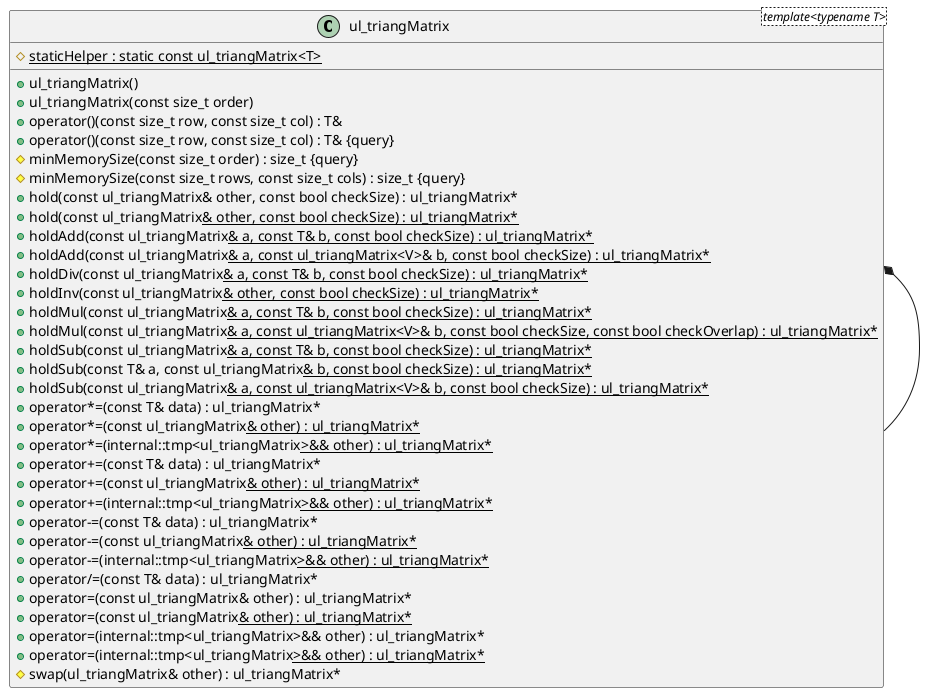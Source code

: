 @startuml





/' Objects '/

class ul_triangMatrix <template<typename T>> {
	+ul_triangMatrix()
	+ul_triangMatrix(const size_t order)
	+operator()(const size_t row, const size_t col) : T&
	+operator()(const size_t row, const size_t col) : T& {query}
	#minMemorySize(const size_t order) : size_t {query}
	#minMemorySize(const size_t rows, const size_t cols) : size_t {query}
	#{static} staticHelper : static const ul_triangMatrix<T>
	+hold(const ul_triangMatrix& other, const bool checkSize) : ul_triangMatrix*
	+hold(const ul_triangMatrix<U>& other, const bool checkSize) : ul_triangMatrix*
	+holdAdd(const ul_triangMatrix<U>& a, const T& b, const bool checkSize) : ul_triangMatrix*
	+holdAdd(const ul_triangMatrix<U>& a, const ul_triangMatrix<V>& b, const bool checkSize) : ul_triangMatrix*
	+holdDiv(const ul_triangMatrix<U>& a, const T& b, const bool checkSize) : ul_triangMatrix*
	+holdInv(const ul_triangMatrix<U>& other, const bool checkSize) : ul_triangMatrix*
	+holdMul(const ul_triangMatrix<U>& a, const T& b, const bool checkSize) : ul_triangMatrix*
	+holdMul(const ul_triangMatrix<U>& a, const ul_triangMatrix<V>& b, const bool checkSize, const bool checkOverlap) : ul_triangMatrix*
	+holdSub(const ul_triangMatrix<U>& a, const T& b, const bool checkSize) : ul_triangMatrix*
	+holdSub(const T& a, const ul_triangMatrix<U>& b, const bool checkSize) : ul_triangMatrix*
	+holdSub(const ul_triangMatrix<U>& a, const ul_triangMatrix<V>& b, const bool checkSize) : ul_triangMatrix*
	+operator*=(const T& data) : ul_triangMatrix*
	+operator*=(const ul_triangMatrix<U>& other) : ul_triangMatrix*
	+operator*=(internal::tmp<ul_triangMatrix<U>>&& other) : ul_triangMatrix*
	+operator+=(const T& data) : ul_triangMatrix*
	+operator+=(const ul_triangMatrix<U>& other) : ul_triangMatrix*
	+operator+=(internal::tmp<ul_triangMatrix<U>>&& other) : ul_triangMatrix*
	+operator-=(const T& data) : ul_triangMatrix*
	+operator-=(const ul_triangMatrix<U>& other) : ul_triangMatrix*
	+operator-=(internal::tmp<ul_triangMatrix<U>>&& other) : ul_triangMatrix*
	+operator/=(const T& data) : ul_triangMatrix*
	+operator=(const ul_triangMatrix& other) : ul_triangMatrix*
	+operator=(const ul_triangMatrix<U>& other) : ul_triangMatrix*
	+operator=(internal::tmp<ul_triangMatrix>&& other) : ul_triangMatrix*
	+operator=(internal::tmp<ul_triangMatrix<U>>&& other) : ul_triangMatrix*
	#swap(ul_triangMatrix& other) : ul_triangMatrix*
}





/' Inheritance relationships '/




/' Aggregation relationships '/

.ul_triangMatrix *-- .ul_triangMatrix






/' Nested objects '/



@enduml
